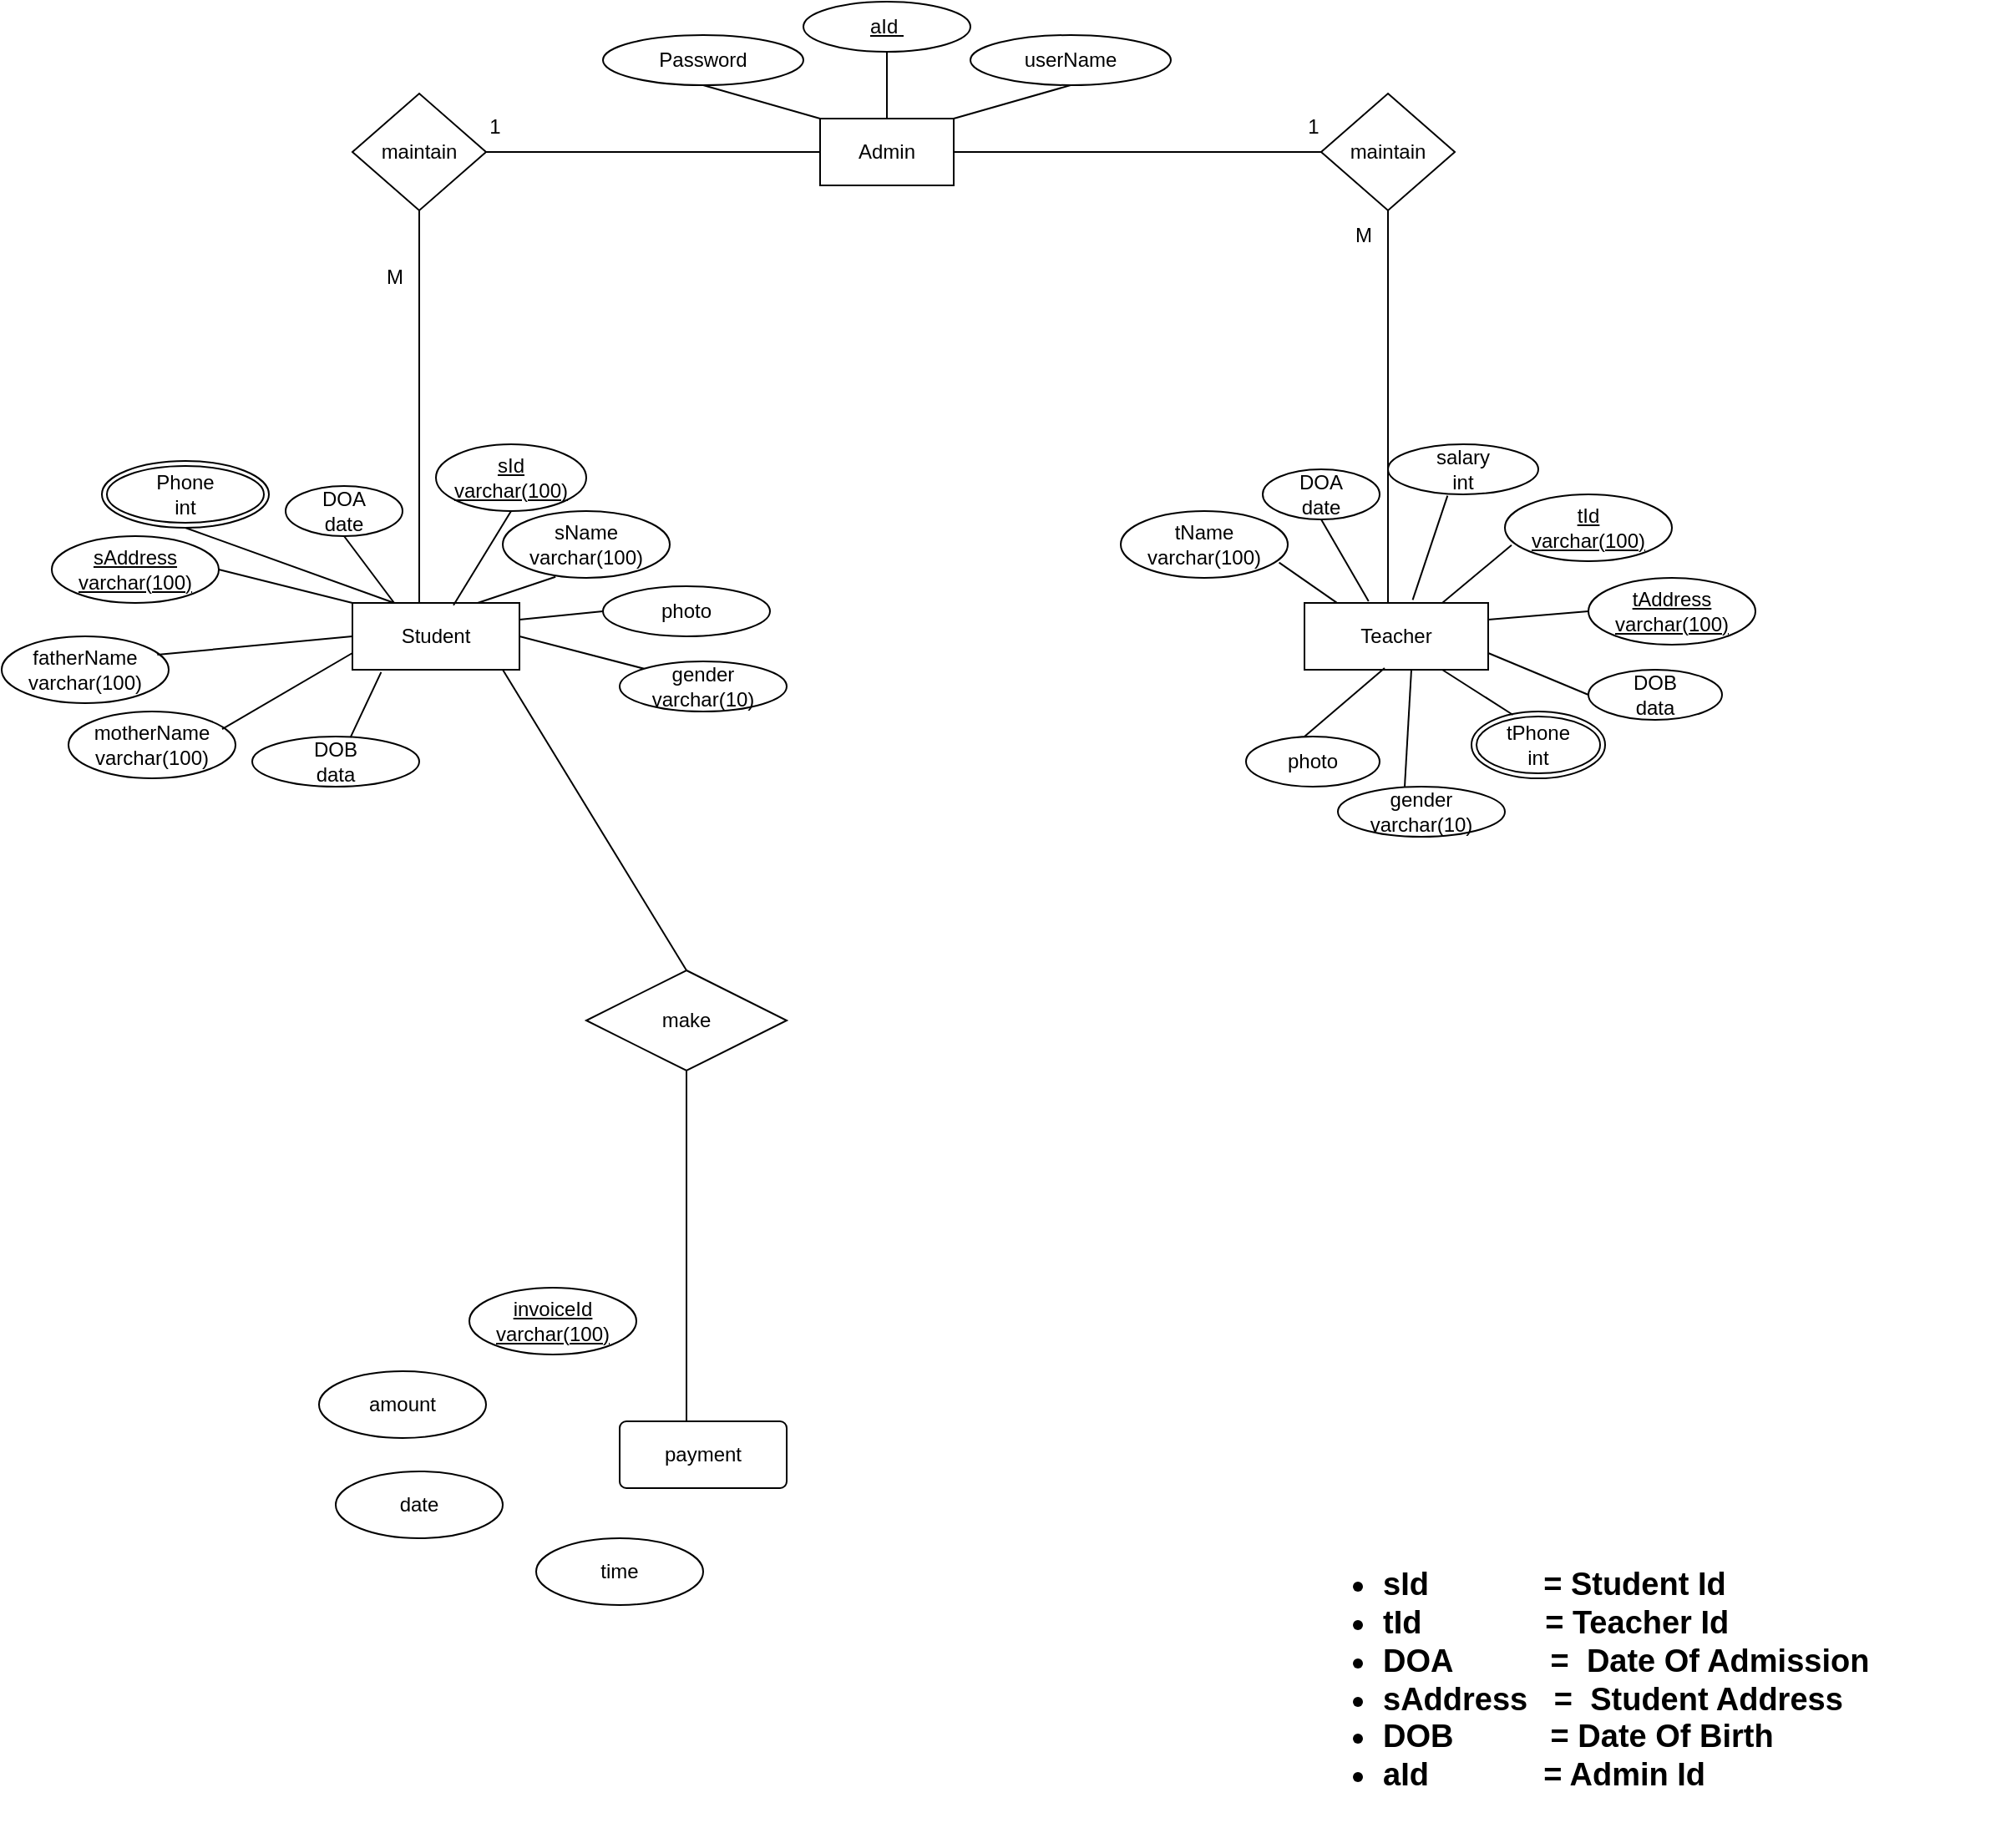 <mxfile version="20.8.18" type="github">
  <diagram name="Page-1" id="hAlJngUBa7kM_mFyclKJ">
    <mxGraphModel dx="2044" dy="1826" grid="1" gridSize="10" guides="1" tooltips="1" connect="1" arrows="1" fold="1" page="1" pageScale="1" pageWidth="850" pageHeight="1100" math="0" shadow="0">
      <root>
        <mxCell id="0" />
        <mxCell id="1" parent="0" />
        <mxCell id="o7_JFFVW9iKN1w1vzZS_-1" value="Student" style="whiteSpace=wrap;html=1;align=center;" parent="1" vertex="1">
          <mxGeometry x="50" y="90" width="100" height="40" as="geometry" />
        </mxCell>
        <mxCell id="o7_JFFVW9iKN1w1vzZS_-2" value="Teacher" style="whiteSpace=wrap;html=1;align=center;" parent="1" vertex="1">
          <mxGeometry x="620" y="90" width="110" height="40" as="geometry" />
        </mxCell>
        <mxCell id="o7_JFFVW9iKN1w1vzZS_-4" value="sId&lt;br&gt;varchar(100)" style="ellipse;whiteSpace=wrap;html=1;align=center;fontStyle=4;" parent="1" vertex="1">
          <mxGeometry x="100" y="-5" width="90" height="40" as="geometry" />
        </mxCell>
        <mxCell id="o7_JFFVW9iKN1w1vzZS_-5" value="sName&lt;br&gt;varchar(100)" style="ellipse;whiteSpace=wrap;html=1;align=center;" parent="1" vertex="1">
          <mxGeometry x="140" y="35" width="100" height="40" as="geometry" />
        </mxCell>
        <mxCell id="o7_JFFVW9iKN1w1vzZS_-6" value="tId&lt;br&gt;varchar(100)" style="ellipse;whiteSpace=wrap;html=1;align=center;fontStyle=4;" parent="1" vertex="1">
          <mxGeometry x="740" y="25" width="100" height="40" as="geometry" />
        </mxCell>
        <mxCell id="gUFp7VbEcEFtTq1YbiBC-1" value="tName&lt;br&gt;varchar(100)" style="ellipse;whiteSpace=wrap;html=1;align=center;" parent="1" vertex="1">
          <mxGeometry x="510" y="35" width="100" height="40" as="geometry" />
        </mxCell>
        <mxCell id="gUFp7VbEcEFtTq1YbiBC-2" value="sAddress&lt;br&gt;varchar(100)" style="ellipse;whiteSpace=wrap;html=1;align=center;fontStyle=4;" parent="1" vertex="1">
          <mxGeometry x="-130" y="50" width="100" height="40" as="geometry" />
        </mxCell>
        <mxCell id="gUFp7VbEcEFtTq1YbiBC-3" value="tAddress&lt;br&gt;varchar(100)" style="ellipse;whiteSpace=wrap;html=1;align=center;fontStyle=4;" parent="1" vertex="1">
          <mxGeometry x="790" y="75" width="100" height="40" as="geometry" />
        </mxCell>
        <mxCell id="gUFp7VbEcEFtTq1YbiBC-4" value="Phone&lt;br&gt;int" style="ellipse;shape=doubleEllipse;margin=3;whiteSpace=wrap;html=1;align=center;" parent="1" vertex="1">
          <mxGeometry x="-100" y="5" width="100" height="40" as="geometry" />
        </mxCell>
        <mxCell id="gUFp7VbEcEFtTq1YbiBC-5" value="tPhone&lt;br&gt;int" style="ellipse;shape=doubleEllipse;margin=3;whiteSpace=wrap;html=1;align=center;" parent="1" vertex="1">
          <mxGeometry x="720" y="155" width="80" height="40" as="geometry" />
        </mxCell>
        <mxCell id="gUFp7VbEcEFtTq1YbiBC-6" value="motherName&lt;br&gt;varchar(100)" style="ellipse;whiteSpace=wrap;html=1;align=center;" parent="1" vertex="1">
          <mxGeometry x="-120" y="155" width="100" height="40" as="geometry" />
        </mxCell>
        <mxCell id="gUFp7VbEcEFtTq1YbiBC-7" value="fatherName&lt;br&gt;varchar(100)" style="ellipse;whiteSpace=wrap;html=1;align=center;" parent="1" vertex="1">
          <mxGeometry x="-160" y="110" width="100" height="40" as="geometry" />
        </mxCell>
        <mxCell id="gUFp7VbEcEFtTq1YbiBC-8" value="DOB&lt;br&gt;data" style="ellipse;whiteSpace=wrap;html=1;align=center;" parent="1" vertex="1">
          <mxGeometry x="-10" y="170" width="100" height="30" as="geometry" />
        </mxCell>
        <mxCell id="gUFp7VbEcEFtTq1YbiBC-9" value="gender&lt;br&gt;varchar(10)" style="ellipse;whiteSpace=wrap;html=1;align=center;" parent="1" vertex="1">
          <mxGeometry x="210" y="125" width="100" height="30" as="geometry" />
        </mxCell>
        <mxCell id="gUFp7VbEcEFtTq1YbiBC-10" value="photo" style="ellipse;whiteSpace=wrap;html=1;align=center;" parent="1" vertex="1">
          <mxGeometry x="200" y="80" width="100" height="30" as="geometry" />
        </mxCell>
        <mxCell id="gUFp7VbEcEFtTq1YbiBC-11" value="photo" style="ellipse;whiteSpace=wrap;html=1;align=center;" parent="1" vertex="1">
          <mxGeometry x="585" y="170" width="80" height="30" as="geometry" />
        </mxCell>
        <mxCell id="MCZeEbuH2kYDmaIEnr_8-6" value="" style="endArrow=none;html=1;rounded=0;entryX=0.316;entryY=0.985;entryDx=0;entryDy=0;entryPerimeter=0;exitX=0.75;exitY=0;exitDx=0;exitDy=0;" parent="1" source="o7_JFFVW9iKN1w1vzZS_-1" target="o7_JFFVW9iKN1w1vzZS_-5" edge="1">
          <mxGeometry width="50" height="50" relative="1" as="geometry">
            <mxPoint x="110" y="90" as="sourcePoint" />
            <mxPoint x="160" y="40" as="targetPoint" />
          </mxGeometry>
        </mxCell>
        <mxCell id="MCZeEbuH2kYDmaIEnr_8-7" value="" style="endArrow=none;html=1;rounded=0;entryX=0.5;entryY=1;entryDx=0;entryDy=0;exitX=0.605;exitY=0.035;exitDx=0;exitDy=0;exitPerimeter=0;" parent="1" source="o7_JFFVW9iKN1w1vzZS_-1" target="o7_JFFVW9iKN1w1vzZS_-4" edge="1">
          <mxGeometry width="50" height="50" relative="1" as="geometry">
            <mxPoint x="90" y="90" as="sourcePoint" />
            <mxPoint x="140" y="40" as="targetPoint" />
          </mxGeometry>
        </mxCell>
        <mxCell id="MCZeEbuH2kYDmaIEnr_8-8" value="" style="endArrow=none;html=1;rounded=0;exitX=0;exitY=0.5;exitDx=0;exitDy=0;entryX=1;entryY=0.25;entryDx=0;entryDy=0;" parent="1" source="gUFp7VbEcEFtTq1YbiBC-10" target="o7_JFFVW9iKN1w1vzZS_-1" edge="1">
          <mxGeometry width="50" height="50" relative="1" as="geometry">
            <mxPoint x="50" y="180" as="sourcePoint" />
            <mxPoint x="100" y="130" as="targetPoint" />
          </mxGeometry>
        </mxCell>
        <mxCell id="MCZeEbuH2kYDmaIEnr_8-9" value="" style="endArrow=none;html=1;rounded=0;entryX=1;entryY=0.5;entryDx=0;entryDy=0;exitX=0;exitY=0;exitDx=0;exitDy=0;" parent="1" source="gUFp7VbEcEFtTq1YbiBC-9" target="o7_JFFVW9iKN1w1vzZS_-1" edge="1">
          <mxGeometry width="50" height="50" relative="1" as="geometry">
            <mxPoint x="90" y="210" as="sourcePoint" />
            <mxPoint x="140" y="160" as="targetPoint" />
          </mxGeometry>
        </mxCell>
        <mxCell id="MCZeEbuH2kYDmaIEnr_8-12" value="" style="endArrow=none;html=1;rounded=0;entryX=0.172;entryY=1.035;entryDx=0;entryDy=0;entryPerimeter=0;exitX=0.588;exitY=0.02;exitDx=0;exitDy=0;exitPerimeter=0;" parent="1" source="gUFp7VbEcEFtTq1YbiBC-8" target="o7_JFFVW9iKN1w1vzZS_-1" edge="1">
          <mxGeometry width="50" height="50" relative="1" as="geometry">
            <mxPoint y="190" as="sourcePoint" />
            <mxPoint x="50" y="140" as="targetPoint" />
          </mxGeometry>
        </mxCell>
        <mxCell id="MCZeEbuH2kYDmaIEnr_8-13" value="" style="endArrow=none;html=1;rounded=0;exitX=0.92;exitY=0.265;exitDx=0;exitDy=0;exitPerimeter=0;entryX=0;entryY=0.75;entryDx=0;entryDy=0;" parent="1" source="gUFp7VbEcEFtTq1YbiBC-6" target="o7_JFFVW9iKN1w1vzZS_-1" edge="1">
          <mxGeometry width="50" height="50" relative="1" as="geometry">
            <mxPoint y="160" as="sourcePoint" />
            <mxPoint x="50" y="110" as="targetPoint" />
          </mxGeometry>
        </mxCell>
        <mxCell id="MCZeEbuH2kYDmaIEnr_8-14" value="" style="endArrow=none;html=1;rounded=0;exitX=0.932;exitY=0.275;exitDx=0;exitDy=0;exitPerimeter=0;entryX=0;entryY=0.5;entryDx=0;entryDy=0;" parent="1" source="gUFp7VbEcEFtTq1YbiBC-7" target="o7_JFFVW9iKN1w1vzZS_-1" edge="1">
          <mxGeometry width="50" height="50" relative="1" as="geometry">
            <mxPoint x="-10" y="110" as="sourcePoint" />
            <mxPoint x="50" y="100" as="targetPoint" />
          </mxGeometry>
        </mxCell>
        <mxCell id="MCZeEbuH2kYDmaIEnr_8-15" value="" style="endArrow=none;html=1;rounded=0;entryX=0;entryY=0;entryDx=0;entryDy=0;exitX=1;exitY=0.5;exitDx=0;exitDy=0;" parent="1" source="gUFp7VbEcEFtTq1YbiBC-2" target="o7_JFFVW9iKN1w1vzZS_-1" edge="1">
          <mxGeometry width="50" height="50" relative="1" as="geometry">
            <mxPoint x="-10" y="60" as="sourcePoint" />
            <mxPoint x="40" as="targetPoint" />
          </mxGeometry>
        </mxCell>
        <mxCell id="MCZeEbuH2kYDmaIEnr_8-16" value="" style="endArrow=none;html=1;rounded=0;exitX=0.25;exitY=0;exitDx=0;exitDy=0;entryX=0.5;entryY=1;entryDx=0;entryDy=0;" parent="1" source="o7_JFFVW9iKN1w1vzZS_-1" target="gUFp7VbEcEFtTq1YbiBC-4" edge="1">
          <mxGeometry width="50" height="50" relative="1" as="geometry">
            <mxPoint x="-50" y="70" as="sourcePoint" />
            <mxPoint y="20" as="targetPoint" />
          </mxGeometry>
        </mxCell>
        <mxCell id="MCZeEbuH2kYDmaIEnr_8-18" value="DOB&lt;br&gt;data" style="ellipse;whiteSpace=wrap;html=1;align=center;" parent="1" vertex="1">
          <mxGeometry x="790" y="130" width="80" height="30" as="geometry" />
        </mxCell>
        <mxCell id="MCZeEbuH2kYDmaIEnr_8-19" value="gender&lt;br&gt;varchar(10)" style="ellipse;whiteSpace=wrap;html=1;align=center;" parent="1" vertex="1">
          <mxGeometry x="640" y="200" width="100" height="30" as="geometry" />
        </mxCell>
        <mxCell id="MCZeEbuH2kYDmaIEnr_8-20" value="Admin" style="whiteSpace=wrap;html=1;align=center;" parent="1" vertex="1">
          <mxGeometry x="330" y="-200" width="80" height="40" as="geometry" />
        </mxCell>
        <mxCell id="MCZeEbuH2kYDmaIEnr_8-21" value="" style="endArrow=none;html=1;rounded=0;startArrow=none;" parent="1" source="MCZeEbuH2kYDmaIEnr_8-23" edge="1">
          <mxGeometry width="50" height="50" relative="1" as="geometry">
            <mxPoint x="90" y="-180" as="sourcePoint" />
            <mxPoint x="330" y="-180" as="targetPoint" />
          </mxGeometry>
        </mxCell>
        <mxCell id="MCZeEbuH2kYDmaIEnr_8-24" value="" style="endArrow=none;html=1;rounded=0;" parent="1" target="MCZeEbuH2kYDmaIEnr_8-23" edge="1">
          <mxGeometry width="50" height="50" relative="1" as="geometry">
            <mxPoint x="90" y="90" as="sourcePoint" />
            <mxPoint x="90" y="-180" as="targetPoint" />
          </mxGeometry>
        </mxCell>
        <mxCell id="MCZeEbuH2kYDmaIEnr_8-25" value="1" style="text;html=1;align=center;verticalAlign=middle;resizable=0;points=[];autosize=1;strokeColor=none;fillColor=none;" parent="1" vertex="1">
          <mxGeometry x="120" y="-210" width="30" height="30" as="geometry" />
        </mxCell>
        <mxCell id="MCZeEbuH2kYDmaIEnr_8-26" value="M" style="text;html=1;align=center;verticalAlign=middle;resizable=0;points=[];autosize=1;strokeColor=none;fillColor=none;" parent="1" vertex="1">
          <mxGeometry x="60" y="-120" width="30" height="30" as="geometry" />
        </mxCell>
        <mxCell id="MCZeEbuH2kYDmaIEnr_8-27" value="" style="endArrow=none;html=1;rounded=0;" parent="1" target="MCZeEbuH2kYDmaIEnr_8-23" edge="1">
          <mxGeometry width="50" height="50" relative="1" as="geometry">
            <mxPoint x="90" y="-180" as="sourcePoint" />
            <mxPoint x="330" y="-180" as="targetPoint" />
          </mxGeometry>
        </mxCell>
        <mxCell id="MCZeEbuH2kYDmaIEnr_8-23" value="maintain" style="rhombus;whiteSpace=wrap;html=1;" parent="1" vertex="1">
          <mxGeometry x="50" y="-215" width="80" height="70" as="geometry" />
        </mxCell>
        <mxCell id="MCZeEbuH2kYDmaIEnr_8-30" value="" style="endArrow=none;html=1;rounded=0;exitX=1;exitY=0.5;exitDx=0;exitDy=0;startArrow=none;" parent="1" source="MCZeEbuH2kYDmaIEnr_8-35" edge="1">
          <mxGeometry width="50" height="50" relative="1" as="geometry">
            <mxPoint x="430" y="-180" as="sourcePoint" />
            <mxPoint x="660" y="-180" as="targetPoint" />
          </mxGeometry>
        </mxCell>
        <mxCell id="MCZeEbuH2kYDmaIEnr_8-34" value="" style="endArrow=none;html=1;rounded=0;" parent="1" edge="1">
          <mxGeometry width="50" height="50" relative="1" as="geometry">
            <mxPoint x="670" y="90" as="sourcePoint" />
            <mxPoint x="670" y="-180" as="targetPoint" />
          </mxGeometry>
        </mxCell>
        <mxCell id="MCZeEbuH2kYDmaIEnr_8-36" value="" style="endArrow=none;html=1;rounded=0;exitX=1;exitY=0.5;exitDx=0;exitDy=0;" parent="1" source="MCZeEbuH2kYDmaIEnr_8-20" target="MCZeEbuH2kYDmaIEnr_8-35" edge="1">
          <mxGeometry width="50" height="50" relative="1" as="geometry">
            <mxPoint x="410" y="-180" as="sourcePoint" />
            <mxPoint x="660" y="-180" as="targetPoint" />
          </mxGeometry>
        </mxCell>
        <mxCell id="MCZeEbuH2kYDmaIEnr_8-35" value="maintain" style="rhombus;whiteSpace=wrap;html=1;" parent="1" vertex="1">
          <mxGeometry x="630" y="-215" width="80" height="70" as="geometry" />
        </mxCell>
        <mxCell id="MCZeEbuH2kYDmaIEnr_8-37" value="1" style="text;html=1;align=center;verticalAlign=middle;resizable=0;points=[];autosize=1;strokeColor=none;fillColor=none;" parent="1" vertex="1">
          <mxGeometry x="610" y="-210" width="30" height="30" as="geometry" />
        </mxCell>
        <mxCell id="MCZeEbuH2kYDmaIEnr_8-38" value="M" style="text;html=1;align=center;verticalAlign=middle;resizable=0;points=[];autosize=1;strokeColor=none;fillColor=none;" parent="1" vertex="1">
          <mxGeometry x="640" y="-145" width="30" height="30" as="geometry" />
        </mxCell>
        <mxCell id="MCZeEbuH2kYDmaIEnr_8-49" value="DOA&lt;br&gt;date" style="ellipse;whiteSpace=wrap;html=1;" parent="1" vertex="1">
          <mxGeometry x="10" y="20" width="70" height="30" as="geometry" />
        </mxCell>
        <mxCell id="MCZeEbuH2kYDmaIEnr_8-51" value="DOA&lt;br&gt;date" style="ellipse;whiteSpace=wrap;html=1;direction=south;" parent="1" vertex="1">
          <mxGeometry x="595" y="10" width="70" height="30" as="geometry" />
        </mxCell>
        <mxCell id="MCZeEbuH2kYDmaIEnr_8-52" value="salary&lt;br&gt;int" style="ellipse;whiteSpace=wrap;html=1;" parent="1" vertex="1">
          <mxGeometry x="670" y="-5" width="90" height="30" as="geometry" />
        </mxCell>
        <mxCell id="MCZeEbuH2kYDmaIEnr_8-58" value="" style="endArrow=none;html=1;rounded=0;exitX=0.25;exitY=0;exitDx=0;exitDy=0;entryX=0.5;entryY=1;entryDx=0;entryDy=0;" parent="1" source="o7_JFFVW9iKN1w1vzZS_-1" target="MCZeEbuH2kYDmaIEnr_8-49" edge="1">
          <mxGeometry width="50" height="50" relative="1" as="geometry">
            <mxPoint y="100" as="sourcePoint" />
            <mxPoint x="50" y="50" as="targetPoint" />
          </mxGeometry>
        </mxCell>
        <mxCell id="MCZeEbuH2kYDmaIEnr_8-59" value="" style="endArrow=none;html=1;rounded=0;exitX=0.349;exitY=-0.025;exitDx=0;exitDy=0;exitPerimeter=0;entryX=1;entryY=0.5;entryDx=0;entryDy=0;" parent="1" source="o7_JFFVW9iKN1w1vzZS_-2" target="MCZeEbuH2kYDmaIEnr_8-51" edge="1">
          <mxGeometry width="50" height="50" relative="1" as="geometry">
            <mxPoint x="580" y="85" as="sourcePoint" />
            <mxPoint x="640" y="40" as="targetPoint" />
          </mxGeometry>
        </mxCell>
        <mxCell id="MCZeEbuH2kYDmaIEnr_8-60" value="" style="endArrow=none;html=1;rounded=0;exitX=0.175;exitY=-0.005;exitDx=0;exitDy=0;entryX=0.948;entryY=0.77;entryDx=0;entryDy=0;entryPerimeter=0;exitPerimeter=0;" parent="1" source="o7_JFFVW9iKN1w1vzZS_-2" target="gUFp7VbEcEFtTq1YbiBC-1" edge="1">
          <mxGeometry width="50" height="50" relative="1" as="geometry">
            <mxPoint x="510" y="125" as="sourcePoint" />
            <mxPoint x="560" y="75" as="targetPoint" />
          </mxGeometry>
        </mxCell>
        <mxCell id="MCZeEbuH2kYDmaIEnr_8-61" value="" style="endArrow=none;html=1;rounded=0;entryX=0.436;entryY=0.975;entryDx=0;entryDy=0;entryPerimeter=0;" parent="1" target="o7_JFFVW9iKN1w1vzZS_-2" edge="1">
          <mxGeometry width="50" height="50" relative="1" as="geometry">
            <mxPoint x="620" y="170" as="sourcePoint" />
            <mxPoint x="670" y="120" as="targetPoint" />
          </mxGeometry>
        </mxCell>
        <mxCell id="MCZeEbuH2kYDmaIEnr_8-62" value="" style="endArrow=none;html=1;rounded=0;exitX=0.4;exitY=0;exitDx=0;exitDy=0;exitPerimeter=0;" parent="1" source="MCZeEbuH2kYDmaIEnr_8-19" edge="1">
          <mxGeometry width="50" height="50" relative="1" as="geometry">
            <mxPoint x="630" y="180" as="sourcePoint" />
            <mxPoint x="684" y="130" as="targetPoint" />
          </mxGeometry>
        </mxCell>
        <mxCell id="MCZeEbuH2kYDmaIEnr_8-63" value="" style="endArrow=none;html=1;rounded=0;exitX=0.31;exitY=0.05;exitDx=0;exitDy=0;exitPerimeter=0;entryX=0.75;entryY=1;entryDx=0;entryDy=0;" parent="1" source="gUFp7VbEcEFtTq1YbiBC-5" target="o7_JFFVW9iKN1w1vzZS_-2" edge="1">
          <mxGeometry width="50" height="50" relative="1" as="geometry">
            <mxPoint x="660" y="180" as="sourcePoint" />
            <mxPoint x="710" y="130" as="targetPoint" />
          </mxGeometry>
        </mxCell>
        <mxCell id="MCZeEbuH2kYDmaIEnr_8-64" value="" style="endArrow=none;html=1;rounded=0;exitX=0;exitY=0.5;exitDx=0;exitDy=0;entryX=1;entryY=0.75;entryDx=0;entryDy=0;" parent="1" source="MCZeEbuH2kYDmaIEnr_8-18" target="o7_JFFVW9iKN1w1vzZS_-2" edge="1">
          <mxGeometry width="50" height="50" relative="1" as="geometry">
            <mxPoint x="680" y="165" as="sourcePoint" />
            <mxPoint x="730" y="115" as="targetPoint" />
          </mxGeometry>
        </mxCell>
        <mxCell id="MCZeEbuH2kYDmaIEnr_8-65" value="" style="endArrow=none;html=1;rounded=0;exitX=0.589;exitY=-0.045;exitDx=0;exitDy=0;exitPerimeter=0;entryX=0.396;entryY=1.027;entryDx=0;entryDy=0;entryPerimeter=0;" parent="1" source="o7_JFFVW9iKN1w1vzZS_-2" target="MCZeEbuH2kYDmaIEnr_8-52" edge="1">
          <mxGeometry width="50" height="50" relative="1" as="geometry">
            <mxPoint x="665" y="75" as="sourcePoint" />
            <mxPoint x="715" y="25" as="targetPoint" />
          </mxGeometry>
        </mxCell>
        <mxCell id="MCZeEbuH2kYDmaIEnr_8-66" value="" style="endArrow=none;html=1;rounded=0;entryX=0.04;entryY=0.76;entryDx=0;entryDy=0;exitX=0.75;exitY=0;exitDx=0;exitDy=0;entryPerimeter=0;" parent="1" source="o7_JFFVW9iKN1w1vzZS_-2" target="o7_JFFVW9iKN1w1vzZS_-6" edge="1">
          <mxGeometry width="50" height="50" relative="1" as="geometry">
            <mxPoint x="710" y="90" as="sourcePoint" />
            <mxPoint x="760" y="40" as="targetPoint" />
          </mxGeometry>
        </mxCell>
        <mxCell id="MCZeEbuH2kYDmaIEnr_8-68" value="" style="endArrow=none;html=1;rounded=0;entryX=0;entryY=0.5;entryDx=0;entryDy=0;exitX=1;exitY=0.25;exitDx=0;exitDy=0;" parent="1" source="o7_JFFVW9iKN1w1vzZS_-2" target="gUFp7VbEcEFtTq1YbiBC-3" edge="1">
          <mxGeometry width="50" height="50" relative="1" as="geometry">
            <mxPoint x="730" y="110" as="sourcePoint" />
            <mxPoint x="780" y="60" as="targetPoint" />
          </mxGeometry>
        </mxCell>
        <mxCell id="MCZeEbuH2kYDmaIEnr_8-69" value="&lt;blockquote style=&quot;margin: 0 0 0 40px; border: none; padding: 0px;&quot;&gt;&lt;div style=&quot;&quot;&gt;&lt;div style=&quot;font-size: 19px;&quot;&gt;&lt;ul&gt;&lt;li&gt;&lt;b&gt;&lt;span style=&quot;background-color: initial;&quot;&gt;sId&amp;nbsp; &amp;nbsp; &amp;nbsp; &amp;nbsp; &amp;nbsp; &amp;nbsp; &amp;nbsp;=&amp;nbsp;&lt;/span&gt;&lt;span style=&quot;background-color: initial;&quot;&gt;Student Id&lt;/span&gt;&lt;/b&gt;&lt;/li&gt;&lt;li&gt;&lt;span style=&quot;background-color: initial;&quot;&gt;&lt;b&gt;tId&amp;nbsp; &amp;nbsp; &amp;nbsp; &amp;nbsp; &amp;nbsp; &amp;nbsp; &amp;nbsp; = Teacher Id&amp;nbsp; &amp;nbsp; &amp;nbsp; &amp;nbsp; &amp;nbsp; &amp;nbsp; &amp;nbsp;&amp;nbsp;&lt;/b&gt;&lt;/span&gt;&lt;/li&gt;&lt;li&gt;&lt;span style=&quot;background-color: initial;&quot;&gt;&lt;b&gt;DOA&amp;nbsp; &amp;nbsp; &amp;nbsp; &amp;nbsp; &amp;nbsp; &amp;nbsp;=&amp;nbsp; Date Of Admission&lt;/b&gt;&lt;/span&gt;&lt;/li&gt;&lt;li&gt;&lt;span style=&quot;background-color: initial;&quot;&gt;&lt;b&gt;sAddress&amp;nbsp; &amp;nbsp;=&amp;nbsp; Student Address&lt;/b&gt;&lt;/span&gt;&lt;/li&gt;&lt;li&gt;&lt;span style=&quot;background-color: initial;&quot;&gt;&lt;b&gt;DOB&amp;nbsp; &amp;nbsp; &amp;nbsp; &amp;nbsp; &amp;nbsp; &amp;nbsp;= Date Of Birth&lt;/b&gt;&lt;/span&gt;&lt;/li&gt;&lt;li&gt;&lt;b&gt;aId&amp;nbsp; &amp;nbsp; &amp;nbsp; &amp;nbsp; &amp;nbsp; &amp;nbsp; &amp;nbsp;= Admin Id&lt;/b&gt;&lt;/li&gt;&lt;/ul&gt;&lt;/div&gt;&lt;/div&gt;&lt;/blockquote&gt;" style="text;html=1;strokeColor=none;fillColor=none;align=left;verticalAlign=middle;whiteSpace=wrap;rounded=0;" parent="1" vertex="1">
          <mxGeometry x="585" y="670" width="460" height="130" as="geometry" />
        </mxCell>
        <mxCell id="Ei1K3c7gN9c_TIly_VJW-3" value="&lt;u&gt;aId&amp;nbsp;&lt;/u&gt;" style="ellipse;whiteSpace=wrap;html=1;" parent="1" vertex="1">
          <mxGeometry x="320" y="-270" width="100" height="30" as="geometry" />
        </mxCell>
        <mxCell id="Ei1K3c7gN9c_TIly_VJW-4" value="userName" style="ellipse;whiteSpace=wrap;html=1;" parent="1" vertex="1">
          <mxGeometry x="420" y="-250" width="120" height="30" as="geometry" />
        </mxCell>
        <mxCell id="Ei1K3c7gN9c_TIly_VJW-5" value="Password" style="ellipse;whiteSpace=wrap;html=1;" parent="1" vertex="1">
          <mxGeometry x="200" y="-250" width="120" height="30" as="geometry" />
        </mxCell>
        <mxCell id="Ei1K3c7gN9c_TIly_VJW-9" value="" style="endArrow=none;html=1;rounded=0;entryX=0.5;entryY=1;entryDx=0;entryDy=0;exitX=0.5;exitY=0;exitDx=0;exitDy=0;" parent="1" source="MCZeEbuH2kYDmaIEnr_8-20" target="Ei1K3c7gN9c_TIly_VJW-3" edge="1">
          <mxGeometry width="50" height="50" relative="1" as="geometry">
            <mxPoint x="360" y="-200" as="sourcePoint" />
            <mxPoint x="410" y="-250" as="targetPoint" />
          </mxGeometry>
        </mxCell>
        <mxCell id="Ei1K3c7gN9c_TIly_VJW-11" value="" style="endArrow=none;html=1;rounded=0;entryX=0.5;entryY=1;entryDx=0;entryDy=0;exitX=1;exitY=0;exitDx=0;exitDy=0;" parent="1" source="MCZeEbuH2kYDmaIEnr_8-20" target="Ei1K3c7gN9c_TIly_VJW-4" edge="1">
          <mxGeometry width="50" height="50" relative="1" as="geometry">
            <mxPoint x="380" y="-200" as="sourcePoint" />
            <mxPoint x="430" y="-250" as="targetPoint" />
          </mxGeometry>
        </mxCell>
        <mxCell id="Ei1K3c7gN9c_TIly_VJW-13" value="" style="endArrow=none;html=1;rounded=0;exitX=0;exitY=0;exitDx=0;exitDy=0;entryX=0.5;entryY=1;entryDx=0;entryDy=0;" parent="1" source="MCZeEbuH2kYDmaIEnr_8-20" target="Ei1K3c7gN9c_TIly_VJW-5" edge="1">
          <mxGeometry width="50" height="50" relative="1" as="geometry">
            <mxPoint x="230" y="-180" as="sourcePoint" />
            <mxPoint x="280" y="-210" as="targetPoint" />
          </mxGeometry>
        </mxCell>
        <mxCell id="1-d6Fu5MJaZz8OH5cvos-1" value="payment" style="rounded=1;arcSize=10;whiteSpace=wrap;html=1;align=center;" vertex="1" parent="1">
          <mxGeometry x="210" y="580" width="100" height="40" as="geometry" />
        </mxCell>
        <mxCell id="1-d6Fu5MJaZz8OH5cvos-2" value="make" style="shape=rhombus;perimeter=rhombusPerimeter;whiteSpace=wrap;html=1;align=center;" vertex="1" parent="1">
          <mxGeometry x="190" y="310" width="120" height="60" as="geometry" />
        </mxCell>
        <mxCell id="1-d6Fu5MJaZz8OH5cvos-4" value="" style="endArrow=none;html=1;rounded=0;entryX=0.5;entryY=0;entryDx=0;entryDy=0;exitX=0.9;exitY=1;exitDx=0;exitDy=0;exitPerimeter=0;" edge="1" parent="1" source="o7_JFFVW9iKN1w1vzZS_-1" target="1-d6Fu5MJaZz8OH5cvos-2">
          <mxGeometry relative="1" as="geometry">
            <mxPoint x="160" y="250" as="sourcePoint" />
            <mxPoint x="320" y="250" as="targetPoint" />
          </mxGeometry>
        </mxCell>
        <mxCell id="1-d6Fu5MJaZz8OH5cvos-5" value="" style="endArrow=none;html=1;rounded=0;exitX=0.5;exitY=1;exitDx=0;exitDy=0;" edge="1" parent="1" source="1-d6Fu5MJaZz8OH5cvos-2">
          <mxGeometry relative="1" as="geometry">
            <mxPoint x="280" y="450" as="sourcePoint" />
            <mxPoint x="250" y="580" as="targetPoint" />
          </mxGeometry>
        </mxCell>
        <mxCell id="1-d6Fu5MJaZz8OH5cvos-6" value="amount" style="ellipse;whiteSpace=wrap;html=1;align=center;" vertex="1" parent="1">
          <mxGeometry x="30" y="550" width="100" height="40" as="geometry" />
        </mxCell>
        <mxCell id="1-d6Fu5MJaZz8OH5cvos-7" value="invoiceId&lt;br&gt;varchar(100)" style="ellipse;whiteSpace=wrap;html=1;align=center;fontStyle=4;" vertex="1" parent="1">
          <mxGeometry x="120" y="500" width="100" height="40" as="geometry" />
        </mxCell>
        <mxCell id="1-d6Fu5MJaZz8OH5cvos-8" value="date" style="ellipse;whiteSpace=wrap;html=1;align=center;" vertex="1" parent="1">
          <mxGeometry x="40" y="610" width="100" height="40" as="geometry" />
        </mxCell>
        <mxCell id="1-d6Fu5MJaZz8OH5cvos-9" value="time" style="ellipse;whiteSpace=wrap;html=1;align=center;" vertex="1" parent="1">
          <mxGeometry x="160" y="650" width="100" height="40" as="geometry" />
        </mxCell>
      </root>
    </mxGraphModel>
  </diagram>
</mxfile>
